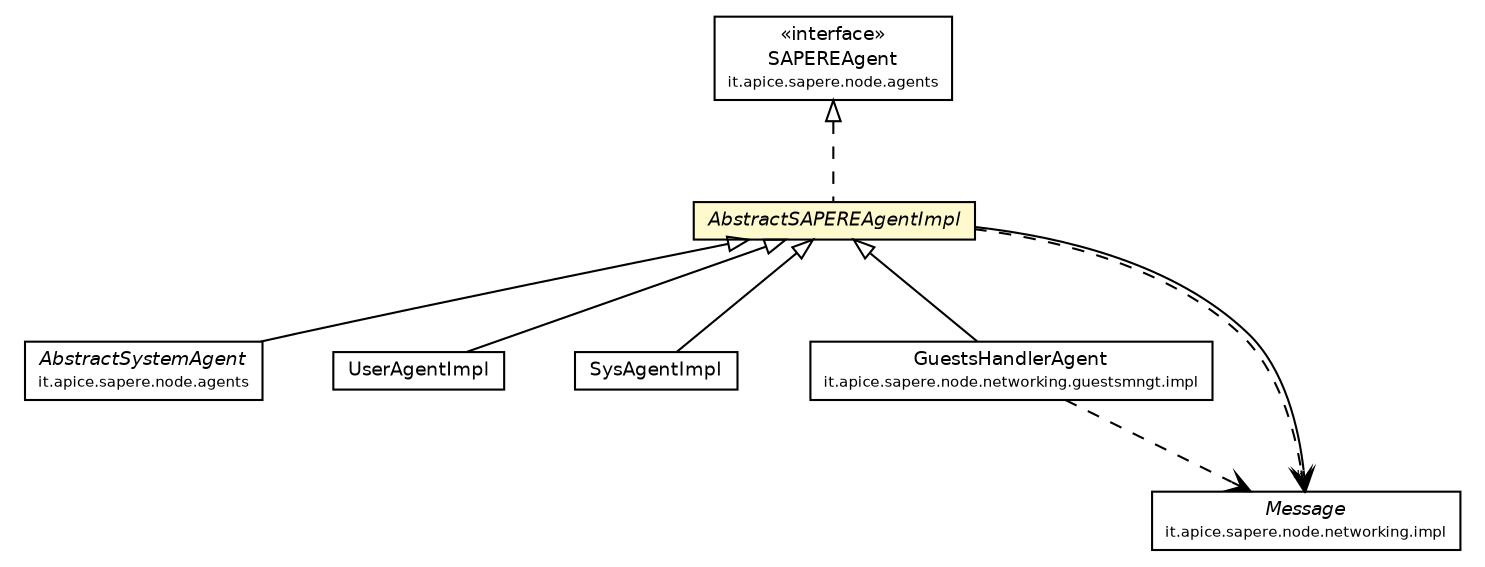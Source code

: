 #!/usr/local/bin/dot
#
# Class diagram 
# Generated by UmlGraph version 4.4 (http://www.spinellis.gr/sw/umlgraph)
#

digraph G {
	edge [fontname="Helvetica",fontsize=10,labelfontname="Helvetica",labelfontsize=10];
	node [fontname="Helvetica",fontsize=10,shape=plaintext];
	// it.apice.sapere.node.agents.SAPEREAgent
	c1977 [label=<<table border="0" cellborder="1" cellspacing="0" cellpadding="2" port="p" href="../SAPEREAgent.html">
		<tr><td><table border="0" cellspacing="0" cellpadding="1">
			<tr><td> &laquo;interface&raquo; </td></tr>
			<tr><td> SAPEREAgent </td></tr>
			<tr><td><font point-size="7.0"> it.apice.sapere.node.agents </font></td></tr>
		</table></td></tr>
		</table>>, fontname="Helvetica", fontcolor="black", fontsize=9.0];
	// it.apice.sapere.node.agents.AbstractSystemAgent
	c1980 [label=<<table border="0" cellborder="1" cellspacing="0" cellpadding="2" port="p" href="../AbstractSystemAgent.html">
		<tr><td><table border="0" cellspacing="0" cellpadding="1">
			<tr><td><font face="Helvetica-Oblique"> AbstractSystemAgent </font></td></tr>
			<tr><td><font point-size="7.0"> it.apice.sapere.node.agents </font></td></tr>
		</table></td></tr>
		</table>>, fontname="Helvetica", fontcolor="black", fontsize=9.0];
	// it.apice.sapere.node.agents.impl.UserAgentImpl
	c1982 [label=<<table border="0" cellborder="1" cellspacing="0" cellpadding="2" port="p" href="./UserAgentImpl.html">
		<tr><td><table border="0" cellspacing="0" cellpadding="1">
			<tr><td> UserAgentImpl </td></tr>
		</table></td></tr>
		</table>>, fontname="Helvetica", fontcolor="black", fontsize=9.0];
	// it.apice.sapere.node.agents.impl.SysAgentImpl
	c1983 [label=<<table border="0" cellborder="1" cellspacing="0" cellpadding="2" port="p" href="./SysAgentImpl.html">
		<tr><td><table border="0" cellspacing="0" cellpadding="1">
			<tr><td> SysAgentImpl </td></tr>
		</table></td></tr>
		</table>>, fontname="Helvetica", fontcolor="black", fontsize=9.0];
	// it.apice.sapere.node.agents.impl.AbstractSAPEREAgentImpl
	c1986 [label=<<table border="0" cellborder="1" cellspacing="0" cellpadding="2" port="p" bgcolor="lemonChiffon" href="./AbstractSAPEREAgentImpl.html">
		<tr><td><table border="0" cellspacing="0" cellpadding="1">
			<tr><td><font face="Helvetica-Oblique"> AbstractSAPEREAgentImpl </font></td></tr>
		</table></td></tr>
		</table>>, fontname="Helvetica", fontcolor="black", fontsize=9.0];
	// it.apice.sapere.node.networking.guestsmngt.impl.GuestsHandlerAgent
	c1997 [label=<<table border="0" cellborder="1" cellspacing="0" cellpadding="2" port="p" href="../../networking/guestsmngt/impl/GuestsHandlerAgent.html">
		<tr><td><table border="0" cellspacing="0" cellpadding="1">
			<tr><td> GuestsHandlerAgent </td></tr>
			<tr><td><font point-size="7.0"> it.apice.sapere.node.networking.guestsmngt.impl </font></td></tr>
		</table></td></tr>
		</table>>, fontname="Helvetica", fontcolor="black", fontsize=9.0];
	// it.apice.sapere.node.networking.impl.Message
	c2006 [label=<<table border="0" cellborder="1" cellspacing="0" cellpadding="2" port="p" href="../../networking/impl/Message.html">
		<tr><td><table border="0" cellspacing="0" cellpadding="1">
			<tr><td><font face="Helvetica-Oblique"> Message </font></td></tr>
			<tr><td><font point-size="7.0"> it.apice.sapere.node.networking.impl </font></td></tr>
		</table></td></tr>
		</table>>, fontname="Helvetica", fontcolor="black", fontsize=9.0];
	//it.apice.sapere.node.agents.AbstractSystemAgent extends it.apice.sapere.node.agents.impl.AbstractSAPEREAgentImpl
	c1986:p -> c1980:p [dir=back,arrowtail=empty];
	//it.apice.sapere.node.agents.impl.UserAgentImpl extends it.apice.sapere.node.agents.impl.AbstractSAPEREAgentImpl
	c1986:p -> c1982:p [dir=back,arrowtail=empty];
	//it.apice.sapere.node.agents.impl.SysAgentImpl extends it.apice.sapere.node.agents.impl.AbstractSAPEREAgentImpl
	c1986:p -> c1983:p [dir=back,arrowtail=empty];
	//it.apice.sapere.node.agents.impl.AbstractSAPEREAgentImpl implements it.apice.sapere.node.agents.SAPEREAgent
	c1977:p -> c1986:p [dir=back,arrowtail=empty,style=dashed];
	//it.apice.sapere.node.networking.guestsmngt.impl.GuestsHandlerAgent extends it.apice.sapere.node.agents.impl.AbstractSAPEREAgentImpl
	c1986:p -> c1997:p [dir=back,arrowtail=empty];
	// it.apice.sapere.node.agents.impl.AbstractSAPEREAgentImpl NAVASSOC it.apice.sapere.node.networking.impl.Message
	c1986:p -> c2006:p [taillabel="", label="", headlabel="*", fontname="Helvetica", fontcolor="black", fontsize=10.0, color="black", arrowhead=open];
	// it.apice.sapere.node.agents.impl.AbstractSAPEREAgentImpl DEPEND it.apice.sapere.node.networking.impl.Message
	c1986:p -> c2006:p [taillabel="", label="", headlabel="", fontname="Helvetica", fontcolor="black", fontsize=10.0, color="black", arrowhead=open, style=dashed];
	// it.apice.sapere.node.networking.guestsmngt.impl.GuestsHandlerAgent DEPEND it.apice.sapere.node.networking.impl.Message
	c1997:p -> c2006:p [taillabel="", label="", headlabel="", fontname="Helvetica", fontcolor="black", fontsize=10.0, color="black", arrowhead=open, style=dashed];
}

